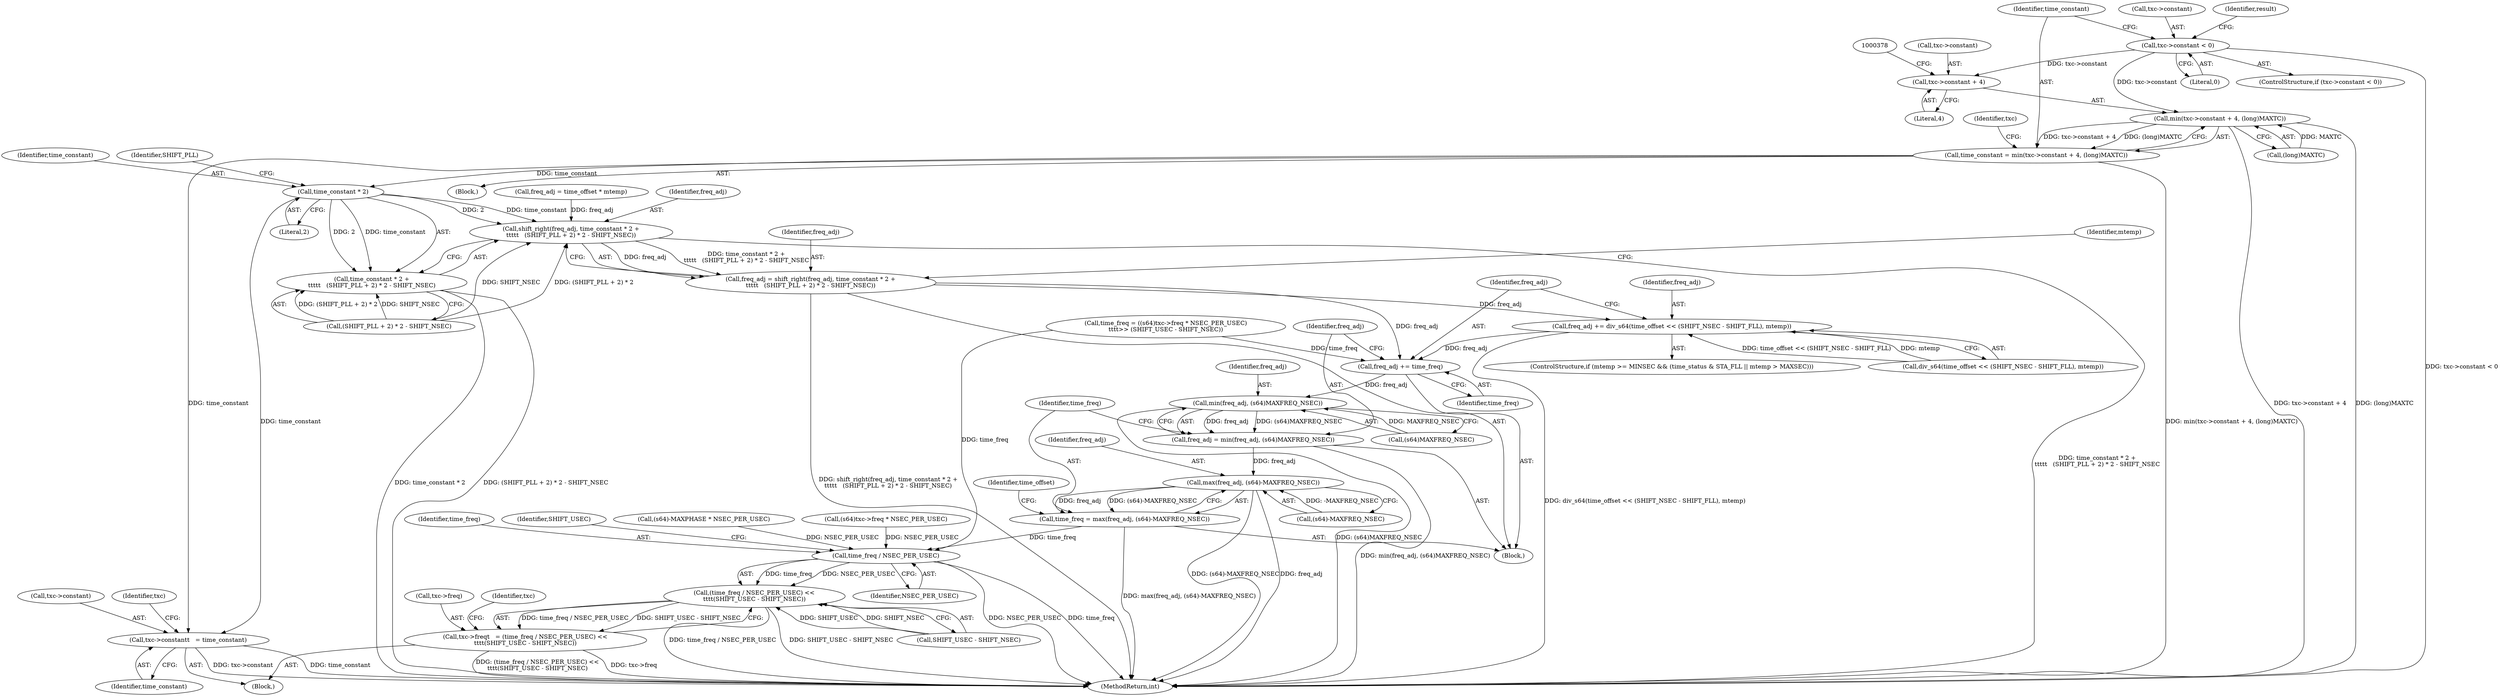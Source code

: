 digraph "0_linux_f8bd2258e2d520dff28c855658bd24bdafb5102d_8@pointer" {
"1000358" [label="(Call,txc->constant < 0)"];
"1000371" [label="(Call,min(txc->constant + 4, (long)MAXTC))"];
"1000369" [label="(Call,time_constant = min(txc->constant + 4, (long)MAXTC))"];
"1000466" [label="(Call,time_constant * 2)"];
"1000463" [label="(Call,shift_right(freq_adj, time_constant * 2 +\n\t\t\t\t\t   (SHIFT_PLL + 2) * 2 - SHIFT_NSEC))"];
"1000461" [label="(Call,freq_adj = shift_right(freq_adj, time_constant * 2 +\n\t\t\t\t\t   (SHIFT_PLL + 2) * 2 - SHIFT_NSEC))"];
"1000488" [label="(Call,freq_adj += div_s64(time_offset << (SHIFT_NSEC - SHIFT_FLL), mtemp))"];
"1000497" [label="(Call,freq_adj += time_freq)"];
"1000502" [label="(Call,min(freq_adj, (s64)MAXFREQ_NSEC))"];
"1000500" [label="(Call,freq_adj = min(freq_adj, (s64)MAXFREQ_NSEC))"];
"1000509" [label="(Call,max(freq_adj, (s64)-MAXFREQ_NSEC))"];
"1000507" [label="(Call,time_freq = max(freq_adj, (s64)-MAXFREQ_NSEC))"];
"1000595" [label="(Call,time_freq / NSEC_PER_USEC)"];
"1000594" [label="(Call,(time_freq / NSEC_PER_USEC) <<\n\t\t\t\t(SHIFT_USEC - SHIFT_NSEC))"];
"1000590" [label="(Call,txc->freq\t   = (time_freq / NSEC_PER_USEC) <<\n\t\t\t\t(SHIFT_USEC - SHIFT_NSEC))"];
"1000465" [label="(Call,time_constant * 2 +\n\t\t\t\t\t   (SHIFT_PLL + 2) * 2 - SHIFT_NSEC)"];
"1000616" [label="(Call,txc->constant\t   = time_constant)"];
"1000372" [label="(Call,txc->constant + 4)"];
"1000377" [label="(Call,(long)MAXTC)"];
"1000465" [label="(Call,time_constant * 2 +\n\t\t\t\t\t   (SHIFT_PLL + 2) * 2 - SHIFT_NSEC)"];
"1000466" [label="(Call,time_constant * 2)"];
"1000456" [label="(Call,freq_adj = time_offset * mtemp)"];
"1000617" [label="(Call,txc->constant)"];
"1000464" [label="(Identifier,freq_adj)"];
"1000504" [label="(Call,(s64)MAXFREQ_NSEC)"];
"1000280" [label="(Call,(s64)txc->freq * NSEC_PER_USEC)"];
"1000369" [label="(Call,time_constant = min(txc->constant + 4, (long)MAXTC))"];
"1000498" [label="(Identifier,freq_adj)"];
"1000516" [label="(Identifier,time_offset)"];
"1000468" [label="(Literal,2)"];
"1000277" [label="(Call,time_freq = ((s64)txc->freq * NSEC_PER_USEC)\n\t\t\t\t>> (SHIFT_USEC - SHIFT_NSEC))"];
"1000500" [label="(Call,freq_adj = min(freq_adj, (s64)MAXFREQ_NSEC))"];
"1000425" [label="(Call,(s64)-MAXPHASE * NSEC_PER_USEC)"];
"1000373" [label="(Call,txc->constant)"];
"1000499" [label="(Identifier,time_freq)"];
"1000508" [label="(Identifier,time_freq)"];
"1000591" [label="(Call,txc->freq)"];
"1000595" [label="(Call,time_freq / NSEC_PER_USEC)"];
"1000372" [label="(Call,txc->constant + 4)"];
"1000123" [label="(Block,)"];
"1000616" [label="(Call,txc->constant\t   = time_constant)"];
"1000404" [label="(Block,)"];
"1000501" [label="(Identifier,freq_adj)"];
"1000590" [label="(Call,txc->freq\t   = (time_freq / NSEC_PER_USEC) <<\n\t\t\t\t(SHIFT_USEC - SHIFT_NSEC))"];
"1000488" [label="(Call,freq_adj += div_s64(time_offset << (SHIFT_NSEC - SHIFT_FLL), mtemp))"];
"1000370" [label="(Identifier,time_constant)"];
"1000383" [label="(Identifier,txc)"];
"1000507" [label="(Call,time_freq = max(freq_adj, (s64)-MAXFREQ_NSEC))"];
"1000472" [label="(Identifier,SHIFT_PLL)"];
"1000620" [label="(Identifier,time_constant)"];
"1000603" [label="(Identifier,txc)"];
"1000598" [label="(Call,SHIFT_USEC - SHIFT_NSEC)"];
"1000509" [label="(Call,max(freq_adj, (s64)-MAXFREQ_NSEC))"];
"1000597" [label="(Identifier,NSEC_PER_USEC)"];
"1000476" [label="(ControlStructure,if (mtemp >= MINSEC && (time_status & STA_FLL || mtemp > MAXSEC)))"];
"1000687" [label="(MethodReturn,int)"];
"1000502" [label="(Call,min(freq_adj, (s64)MAXFREQ_NSEC))"];
"1000489" [label="(Identifier,freq_adj)"];
"1000596" [label="(Identifier,time_freq)"];
"1000362" [label="(Literal,0)"];
"1000503" [label="(Identifier,freq_adj)"];
"1000371" [label="(Call,min(txc->constant + 4, (long)MAXTC))"];
"1000357" [label="(ControlStructure,if (txc->constant < 0))"];
"1000469" [label="(Call,(SHIFT_PLL + 2) * 2 - SHIFT_NSEC)"];
"1000462" [label="(Identifier,freq_adj)"];
"1000497" [label="(Call,freq_adj += time_freq)"];
"1000490" [label="(Call,div_s64(time_offset << (SHIFT_NSEC - SHIFT_FLL), mtemp))"];
"1000358" [label="(Call,txc->constant < 0)"];
"1000594" [label="(Call,(time_freq / NSEC_PER_USEC) <<\n\t\t\t\t(SHIFT_USEC - SHIFT_NSEC))"];
"1000511" [label="(Call,(s64)-MAXFREQ_NSEC)"];
"1000359" [label="(Call,txc->constant)"];
"1000376" [label="(Literal,4)"];
"1000479" [label="(Identifier,mtemp)"];
"1000510" [label="(Identifier,freq_adj)"];
"1000599" [label="(Identifier,SHIFT_USEC)"];
"1000461" [label="(Call,freq_adj = shift_right(freq_adj, time_constant * 2 +\n\t\t\t\t\t   (SHIFT_PLL + 2) * 2 - SHIFT_NSEC))"];
"1000365" [label="(Identifier,result)"];
"1000467" [label="(Identifier,time_constant)"];
"1000356" [label="(Block,)"];
"1000623" [label="(Identifier,txc)"];
"1000463" [label="(Call,shift_right(freq_adj, time_constant * 2 +\n\t\t\t\t\t   (SHIFT_PLL + 2) * 2 - SHIFT_NSEC))"];
"1000358" -> "1000357"  [label="AST: "];
"1000358" -> "1000362"  [label="CFG: "];
"1000359" -> "1000358"  [label="AST: "];
"1000362" -> "1000358"  [label="AST: "];
"1000365" -> "1000358"  [label="CFG: "];
"1000370" -> "1000358"  [label="CFG: "];
"1000358" -> "1000687"  [label="DDG: txc->constant < 0"];
"1000358" -> "1000371"  [label="DDG: txc->constant"];
"1000358" -> "1000372"  [label="DDG: txc->constant"];
"1000371" -> "1000369"  [label="AST: "];
"1000371" -> "1000377"  [label="CFG: "];
"1000372" -> "1000371"  [label="AST: "];
"1000377" -> "1000371"  [label="AST: "];
"1000369" -> "1000371"  [label="CFG: "];
"1000371" -> "1000687"  [label="DDG: (long)MAXTC"];
"1000371" -> "1000687"  [label="DDG: txc->constant + 4"];
"1000371" -> "1000369"  [label="DDG: txc->constant + 4"];
"1000371" -> "1000369"  [label="DDG: (long)MAXTC"];
"1000377" -> "1000371"  [label="DDG: MAXTC"];
"1000369" -> "1000356"  [label="AST: "];
"1000370" -> "1000369"  [label="AST: "];
"1000383" -> "1000369"  [label="CFG: "];
"1000369" -> "1000687"  [label="DDG: min(txc->constant + 4, (long)MAXTC)"];
"1000369" -> "1000466"  [label="DDG: time_constant"];
"1000369" -> "1000616"  [label="DDG: time_constant"];
"1000466" -> "1000465"  [label="AST: "];
"1000466" -> "1000468"  [label="CFG: "];
"1000467" -> "1000466"  [label="AST: "];
"1000468" -> "1000466"  [label="AST: "];
"1000472" -> "1000466"  [label="CFG: "];
"1000466" -> "1000463"  [label="DDG: time_constant"];
"1000466" -> "1000463"  [label="DDG: 2"];
"1000466" -> "1000465"  [label="DDG: time_constant"];
"1000466" -> "1000465"  [label="DDG: 2"];
"1000466" -> "1000616"  [label="DDG: time_constant"];
"1000463" -> "1000461"  [label="AST: "];
"1000463" -> "1000465"  [label="CFG: "];
"1000464" -> "1000463"  [label="AST: "];
"1000465" -> "1000463"  [label="AST: "];
"1000461" -> "1000463"  [label="CFG: "];
"1000463" -> "1000687"  [label="DDG: time_constant * 2 +\n\t\t\t\t\t   (SHIFT_PLL + 2) * 2 - SHIFT_NSEC"];
"1000463" -> "1000461"  [label="DDG: freq_adj"];
"1000463" -> "1000461"  [label="DDG: time_constant * 2 +\n\t\t\t\t\t   (SHIFT_PLL + 2) * 2 - SHIFT_NSEC"];
"1000456" -> "1000463"  [label="DDG: freq_adj"];
"1000469" -> "1000463"  [label="DDG: (SHIFT_PLL + 2) * 2"];
"1000469" -> "1000463"  [label="DDG: SHIFT_NSEC"];
"1000461" -> "1000404"  [label="AST: "];
"1000462" -> "1000461"  [label="AST: "];
"1000479" -> "1000461"  [label="CFG: "];
"1000461" -> "1000687"  [label="DDG: shift_right(freq_adj, time_constant * 2 +\n\t\t\t\t\t   (SHIFT_PLL + 2) * 2 - SHIFT_NSEC)"];
"1000461" -> "1000488"  [label="DDG: freq_adj"];
"1000461" -> "1000497"  [label="DDG: freq_adj"];
"1000488" -> "1000476"  [label="AST: "];
"1000488" -> "1000490"  [label="CFG: "];
"1000489" -> "1000488"  [label="AST: "];
"1000490" -> "1000488"  [label="AST: "];
"1000498" -> "1000488"  [label="CFG: "];
"1000488" -> "1000687"  [label="DDG: div_s64(time_offset << (SHIFT_NSEC - SHIFT_FLL), mtemp)"];
"1000490" -> "1000488"  [label="DDG: time_offset << (SHIFT_NSEC - SHIFT_FLL)"];
"1000490" -> "1000488"  [label="DDG: mtemp"];
"1000488" -> "1000497"  [label="DDG: freq_adj"];
"1000497" -> "1000404"  [label="AST: "];
"1000497" -> "1000499"  [label="CFG: "];
"1000498" -> "1000497"  [label="AST: "];
"1000499" -> "1000497"  [label="AST: "];
"1000501" -> "1000497"  [label="CFG: "];
"1000277" -> "1000497"  [label="DDG: time_freq"];
"1000497" -> "1000502"  [label="DDG: freq_adj"];
"1000502" -> "1000500"  [label="AST: "];
"1000502" -> "1000504"  [label="CFG: "];
"1000503" -> "1000502"  [label="AST: "];
"1000504" -> "1000502"  [label="AST: "];
"1000500" -> "1000502"  [label="CFG: "];
"1000502" -> "1000687"  [label="DDG: (s64)MAXFREQ_NSEC"];
"1000502" -> "1000500"  [label="DDG: freq_adj"];
"1000502" -> "1000500"  [label="DDG: (s64)MAXFREQ_NSEC"];
"1000504" -> "1000502"  [label="DDG: MAXFREQ_NSEC"];
"1000500" -> "1000404"  [label="AST: "];
"1000501" -> "1000500"  [label="AST: "];
"1000508" -> "1000500"  [label="CFG: "];
"1000500" -> "1000687"  [label="DDG: min(freq_adj, (s64)MAXFREQ_NSEC)"];
"1000500" -> "1000509"  [label="DDG: freq_adj"];
"1000509" -> "1000507"  [label="AST: "];
"1000509" -> "1000511"  [label="CFG: "];
"1000510" -> "1000509"  [label="AST: "];
"1000511" -> "1000509"  [label="AST: "];
"1000507" -> "1000509"  [label="CFG: "];
"1000509" -> "1000687"  [label="DDG: (s64)-MAXFREQ_NSEC"];
"1000509" -> "1000687"  [label="DDG: freq_adj"];
"1000509" -> "1000507"  [label="DDG: freq_adj"];
"1000509" -> "1000507"  [label="DDG: (s64)-MAXFREQ_NSEC"];
"1000511" -> "1000509"  [label="DDG: -MAXFREQ_NSEC"];
"1000507" -> "1000404"  [label="AST: "];
"1000508" -> "1000507"  [label="AST: "];
"1000516" -> "1000507"  [label="CFG: "];
"1000507" -> "1000687"  [label="DDG: max(freq_adj, (s64)-MAXFREQ_NSEC)"];
"1000507" -> "1000595"  [label="DDG: time_freq"];
"1000595" -> "1000594"  [label="AST: "];
"1000595" -> "1000597"  [label="CFG: "];
"1000596" -> "1000595"  [label="AST: "];
"1000597" -> "1000595"  [label="AST: "];
"1000599" -> "1000595"  [label="CFG: "];
"1000595" -> "1000687"  [label="DDG: NSEC_PER_USEC"];
"1000595" -> "1000687"  [label="DDG: time_freq"];
"1000595" -> "1000594"  [label="DDG: time_freq"];
"1000595" -> "1000594"  [label="DDG: NSEC_PER_USEC"];
"1000277" -> "1000595"  [label="DDG: time_freq"];
"1000280" -> "1000595"  [label="DDG: NSEC_PER_USEC"];
"1000425" -> "1000595"  [label="DDG: NSEC_PER_USEC"];
"1000594" -> "1000590"  [label="AST: "];
"1000594" -> "1000598"  [label="CFG: "];
"1000598" -> "1000594"  [label="AST: "];
"1000590" -> "1000594"  [label="CFG: "];
"1000594" -> "1000687"  [label="DDG: time_freq / NSEC_PER_USEC"];
"1000594" -> "1000687"  [label="DDG: SHIFT_USEC - SHIFT_NSEC"];
"1000594" -> "1000590"  [label="DDG: time_freq / NSEC_PER_USEC"];
"1000594" -> "1000590"  [label="DDG: SHIFT_USEC - SHIFT_NSEC"];
"1000598" -> "1000594"  [label="DDG: SHIFT_USEC"];
"1000598" -> "1000594"  [label="DDG: SHIFT_NSEC"];
"1000590" -> "1000123"  [label="AST: "];
"1000591" -> "1000590"  [label="AST: "];
"1000603" -> "1000590"  [label="CFG: "];
"1000590" -> "1000687"  [label="DDG: txc->freq"];
"1000590" -> "1000687"  [label="DDG: (time_freq / NSEC_PER_USEC) <<\n\t\t\t\t(SHIFT_USEC - SHIFT_NSEC)"];
"1000465" -> "1000469"  [label="CFG: "];
"1000469" -> "1000465"  [label="AST: "];
"1000465" -> "1000687"  [label="DDG: (SHIFT_PLL + 2) * 2 - SHIFT_NSEC"];
"1000465" -> "1000687"  [label="DDG: time_constant * 2"];
"1000469" -> "1000465"  [label="DDG: (SHIFT_PLL + 2) * 2"];
"1000469" -> "1000465"  [label="DDG: SHIFT_NSEC"];
"1000616" -> "1000123"  [label="AST: "];
"1000616" -> "1000620"  [label="CFG: "];
"1000617" -> "1000616"  [label="AST: "];
"1000620" -> "1000616"  [label="AST: "];
"1000623" -> "1000616"  [label="CFG: "];
"1000616" -> "1000687"  [label="DDG: txc->constant"];
"1000616" -> "1000687"  [label="DDG: time_constant"];
"1000372" -> "1000376"  [label="CFG: "];
"1000373" -> "1000372"  [label="AST: "];
"1000376" -> "1000372"  [label="AST: "];
"1000378" -> "1000372"  [label="CFG: "];
}
